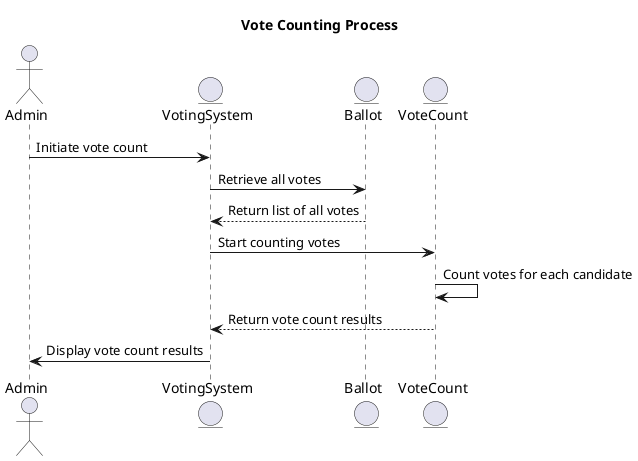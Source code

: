 @startuml
title Vote Counting Process

actor Admin
entity VotingSystem
entity Ballot
entity VoteCount

Admin -> VotingSystem: Initiate vote count
VotingSystem -> Ballot: Retrieve all votes
Ballot --> VotingSystem: Return list of all votes
VotingSystem -> VoteCount: Start counting votes
VoteCount -> VoteCount: Count votes for each candidate
VoteCount --> VotingSystem: Return vote count results
VotingSystem -> Admin: Display vote count results
@enduml
